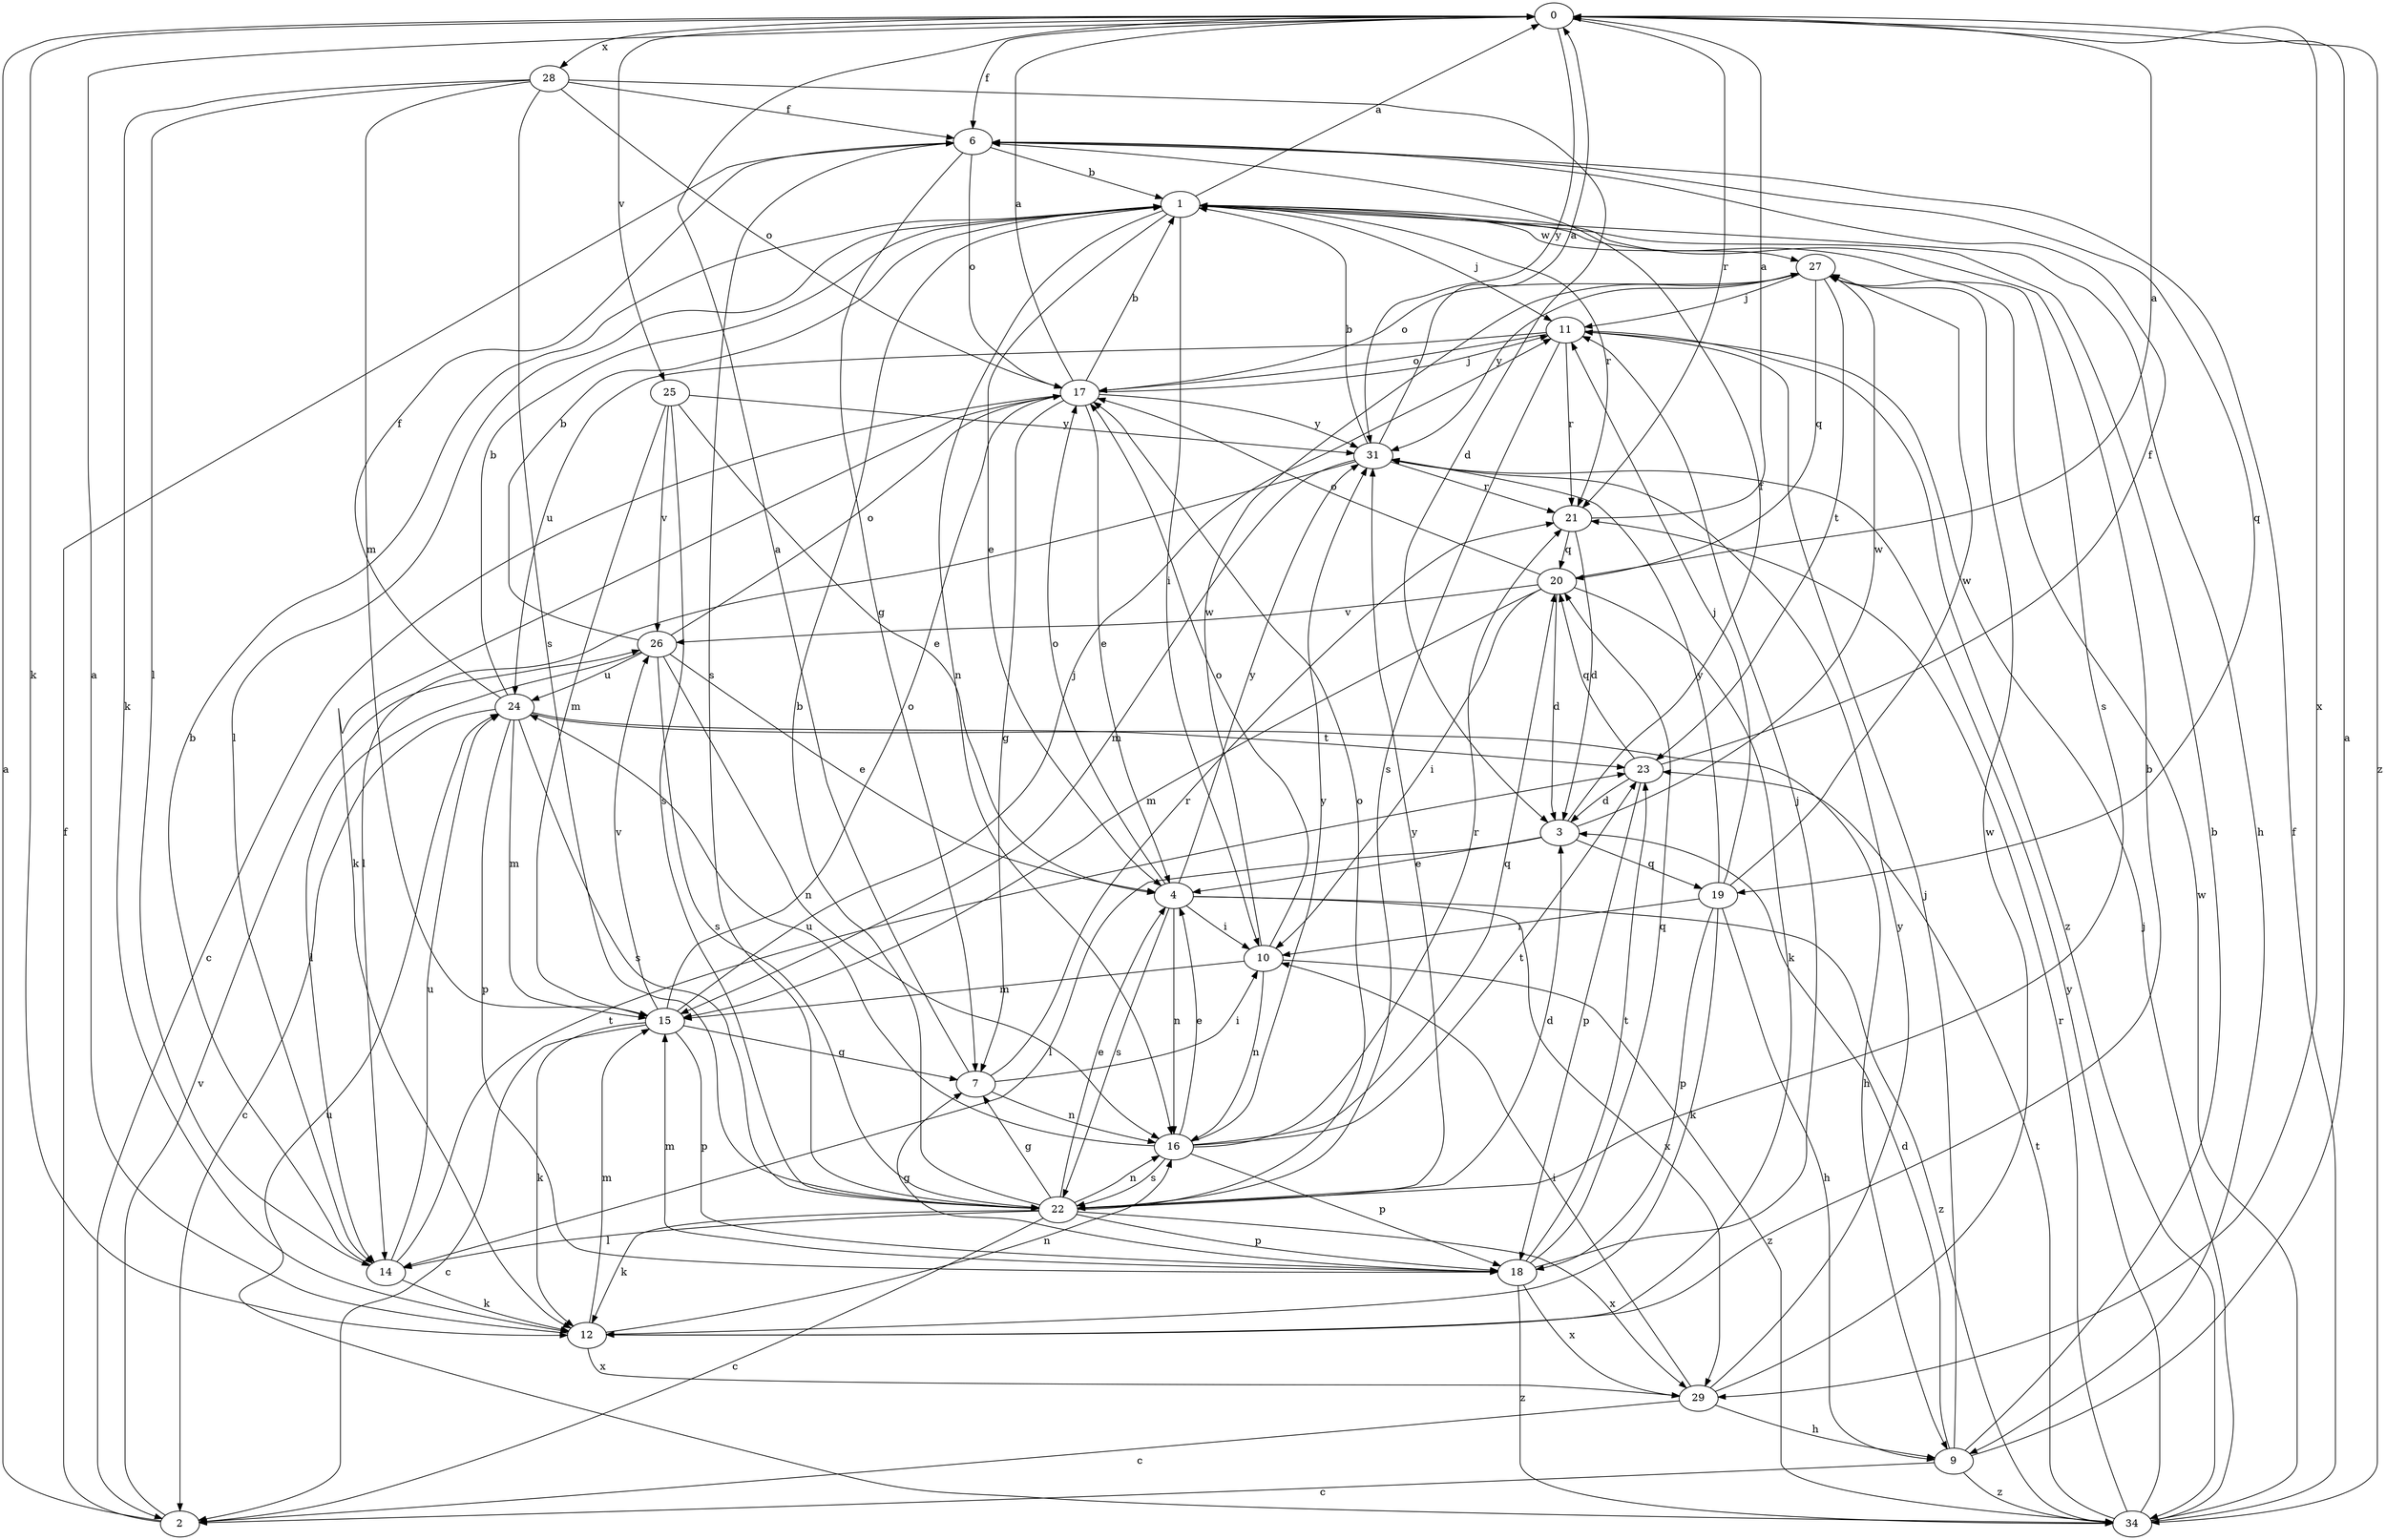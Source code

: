 strict digraph  {
0;
1;
2;
3;
4;
6;
7;
9;
10;
11;
12;
14;
15;
16;
17;
18;
19;
20;
21;
22;
23;
24;
25;
26;
27;
28;
29;
31;
34;
0 -> 6  [label=f];
0 -> 12  [label=k];
0 -> 21  [label=r];
0 -> 25  [label=v];
0 -> 28  [label=x];
0 -> 29  [label=x];
0 -> 31  [label=y];
0 -> 34  [label=z];
1 -> 0  [label=a];
1 -> 4  [label=e];
1 -> 9  [label=h];
1 -> 10  [label=i];
1 -> 11  [label=j];
1 -> 14  [label=l];
1 -> 16  [label=n];
1 -> 21  [label=r];
1 -> 22  [label=s];
1 -> 27  [label=w];
2 -> 0  [label=a];
2 -> 6  [label=f];
2 -> 26  [label=v];
3 -> 4  [label=e];
3 -> 6  [label=f];
3 -> 14  [label=l];
3 -> 19  [label=q];
3 -> 27  [label=w];
4 -> 10  [label=i];
4 -> 16  [label=n];
4 -> 17  [label=o];
4 -> 22  [label=s];
4 -> 29  [label=x];
4 -> 31  [label=y];
4 -> 34  [label=z];
6 -> 1  [label=b];
6 -> 7  [label=g];
6 -> 17  [label=o];
6 -> 19  [label=q];
6 -> 22  [label=s];
7 -> 0  [label=a];
7 -> 10  [label=i];
7 -> 16  [label=n];
7 -> 21  [label=r];
9 -> 0  [label=a];
9 -> 1  [label=b];
9 -> 2  [label=c];
9 -> 3  [label=d];
9 -> 11  [label=j];
9 -> 34  [label=z];
10 -> 15  [label=m];
10 -> 16  [label=n];
10 -> 17  [label=o];
10 -> 27  [label=w];
10 -> 34  [label=z];
11 -> 17  [label=o];
11 -> 21  [label=r];
11 -> 22  [label=s];
11 -> 24  [label=u];
11 -> 34  [label=z];
12 -> 0  [label=a];
12 -> 1  [label=b];
12 -> 15  [label=m];
12 -> 16  [label=n];
12 -> 29  [label=x];
14 -> 1  [label=b];
14 -> 12  [label=k];
14 -> 23  [label=t];
14 -> 24  [label=u];
15 -> 2  [label=c];
15 -> 7  [label=g];
15 -> 11  [label=j];
15 -> 12  [label=k];
15 -> 17  [label=o];
15 -> 18  [label=p];
15 -> 26  [label=v];
16 -> 4  [label=e];
16 -> 18  [label=p];
16 -> 20  [label=q];
16 -> 21  [label=r];
16 -> 22  [label=s];
16 -> 23  [label=t];
16 -> 24  [label=u];
16 -> 31  [label=y];
17 -> 0  [label=a];
17 -> 1  [label=b];
17 -> 2  [label=c];
17 -> 4  [label=e];
17 -> 7  [label=g];
17 -> 11  [label=j];
17 -> 12  [label=k];
17 -> 31  [label=y];
18 -> 7  [label=g];
18 -> 11  [label=j];
18 -> 15  [label=m];
18 -> 20  [label=q];
18 -> 23  [label=t];
18 -> 29  [label=x];
18 -> 34  [label=z];
19 -> 9  [label=h];
19 -> 10  [label=i];
19 -> 11  [label=j];
19 -> 12  [label=k];
19 -> 18  [label=p];
19 -> 27  [label=w];
19 -> 31  [label=y];
20 -> 0  [label=a];
20 -> 3  [label=d];
20 -> 10  [label=i];
20 -> 12  [label=k];
20 -> 15  [label=m];
20 -> 17  [label=o];
20 -> 26  [label=v];
21 -> 0  [label=a];
21 -> 3  [label=d];
21 -> 20  [label=q];
22 -> 1  [label=b];
22 -> 2  [label=c];
22 -> 3  [label=d];
22 -> 4  [label=e];
22 -> 7  [label=g];
22 -> 12  [label=k];
22 -> 14  [label=l];
22 -> 16  [label=n];
22 -> 17  [label=o];
22 -> 18  [label=p];
22 -> 29  [label=x];
22 -> 31  [label=y];
23 -> 3  [label=d];
23 -> 6  [label=f];
23 -> 18  [label=p];
23 -> 20  [label=q];
24 -> 1  [label=b];
24 -> 2  [label=c];
24 -> 6  [label=f];
24 -> 9  [label=h];
24 -> 15  [label=m];
24 -> 18  [label=p];
24 -> 22  [label=s];
24 -> 23  [label=t];
25 -> 4  [label=e];
25 -> 15  [label=m];
25 -> 22  [label=s];
25 -> 26  [label=v];
25 -> 31  [label=y];
26 -> 1  [label=b];
26 -> 4  [label=e];
26 -> 14  [label=l];
26 -> 16  [label=n];
26 -> 17  [label=o];
26 -> 22  [label=s];
26 -> 24  [label=u];
27 -> 11  [label=j];
27 -> 17  [label=o];
27 -> 20  [label=q];
27 -> 23  [label=t];
27 -> 31  [label=y];
28 -> 3  [label=d];
28 -> 6  [label=f];
28 -> 12  [label=k];
28 -> 14  [label=l];
28 -> 15  [label=m];
28 -> 17  [label=o];
28 -> 22  [label=s];
29 -> 2  [label=c];
29 -> 9  [label=h];
29 -> 10  [label=i];
29 -> 27  [label=w];
29 -> 31  [label=y];
31 -> 0  [label=a];
31 -> 1  [label=b];
31 -> 14  [label=l];
31 -> 15  [label=m];
31 -> 21  [label=r];
34 -> 6  [label=f];
34 -> 11  [label=j];
34 -> 21  [label=r];
34 -> 23  [label=t];
34 -> 24  [label=u];
34 -> 27  [label=w];
34 -> 31  [label=y];
}

